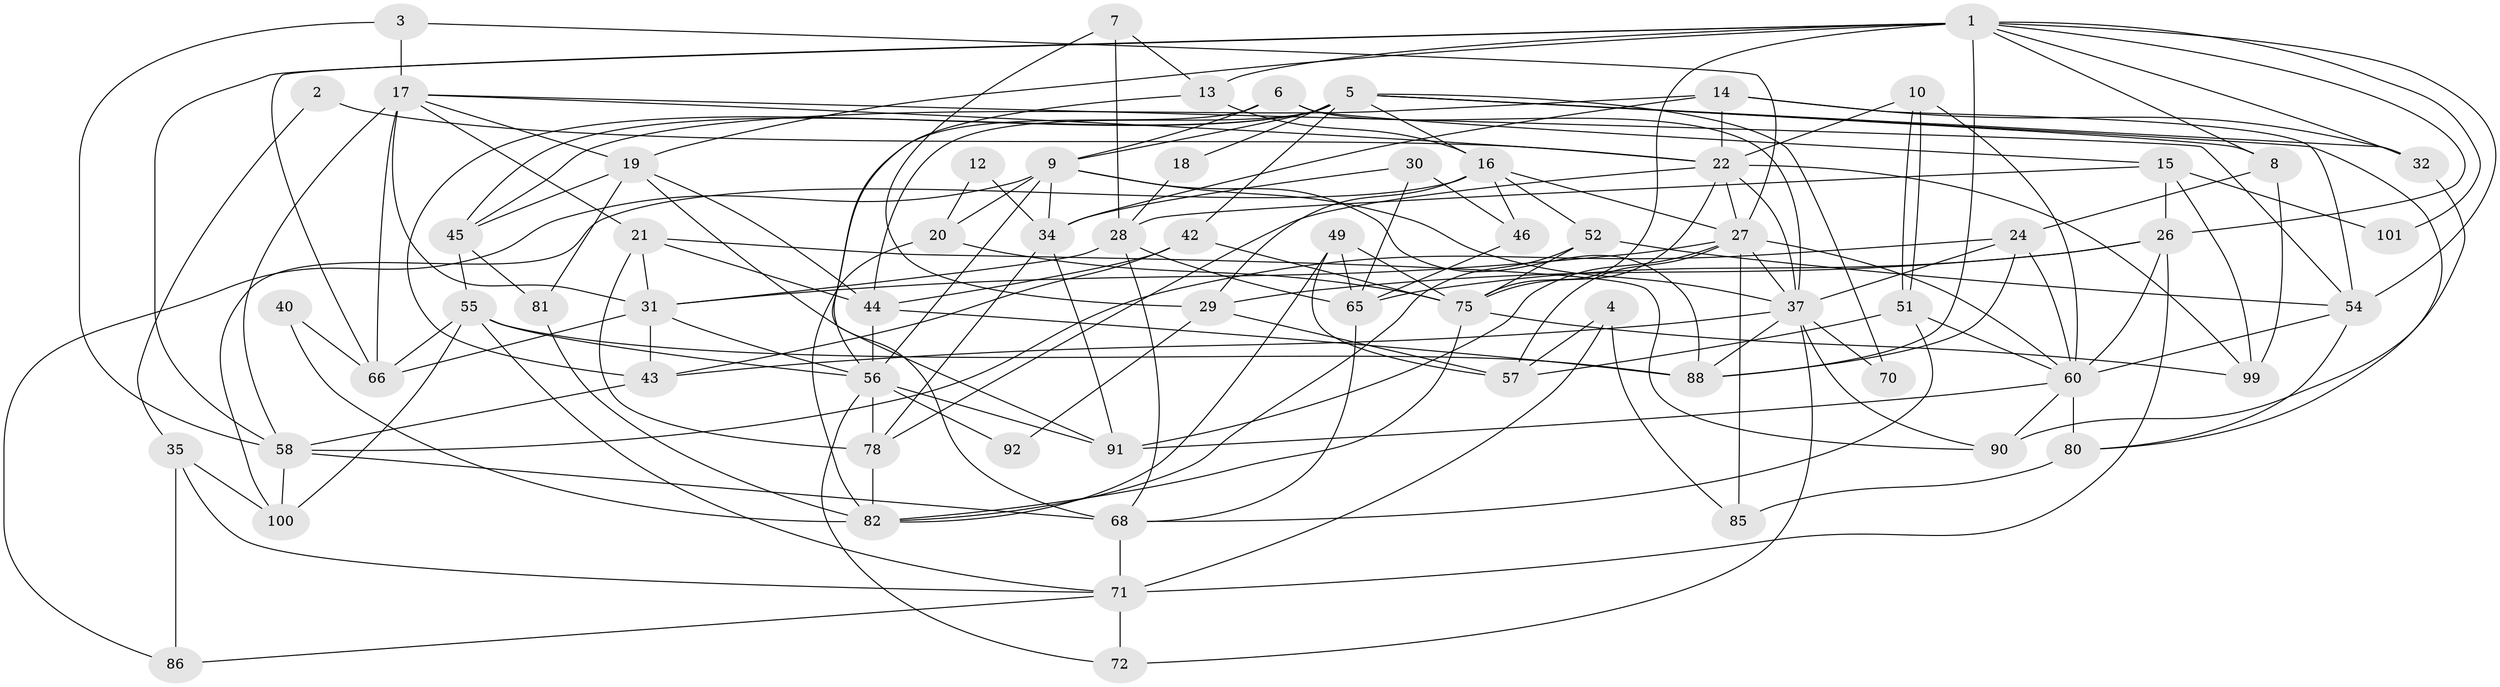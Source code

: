 // original degree distribution, {10: 0.009174311926605505, 2: 0.1651376146788991, 3: 0.23853211009174313, 7: 0.045871559633027525, 4: 0.26605504587155965, 5: 0.1926605504587156, 6: 0.07339449541284404, 8: 0.009174311926605505}
// Generated by graph-tools (version 1.1) at 2025/41/03/06/25 10:41:57]
// undirected, 67 vertices, 172 edges
graph export_dot {
graph [start="1"]
  node [color=gray90,style=filled];
  1 [super="+61"];
  2;
  3;
  4 [super="+97"];
  5 [super="+48"];
  6 [super="+59"];
  7;
  8 [super="+11"];
  9 [super="+36"];
  10 [super="+83"];
  12;
  13;
  14 [super="+39"];
  15;
  16 [super="+38"];
  17 [super="+23"];
  18;
  19 [super="+69"];
  20 [super="+84"];
  21 [super="+96"];
  22 [super="+47"];
  24 [super="+25"];
  26 [super="+63"];
  27 [super="+67"];
  28 [super="+95"];
  29 [super="+41"];
  30;
  31 [super="+33"];
  32 [super="+74"];
  34 [super="+53"];
  35;
  37 [super="+73"];
  40;
  42;
  43 [super="+50"];
  44 [super="+62"];
  45;
  46;
  49;
  51 [super="+87"];
  52;
  54 [super="+89"];
  55 [super="+64"];
  56 [super="+79"];
  57;
  58 [super="+103"];
  60 [super="+77"];
  65 [super="+76"];
  66 [super="+102"];
  68 [super="+94"];
  70;
  71 [super="+98"];
  72;
  75 [super="+108"];
  78;
  80 [super="+104"];
  81;
  82 [super="+107"];
  85 [super="+109"];
  86;
  88 [super="+93"];
  90;
  91 [super="+106"];
  92;
  99;
  100 [super="+105"];
  101;
  1 -- 13;
  1 -- 19;
  1 -- 58;
  1 -- 75;
  1 -- 101;
  1 -- 54;
  1 -- 26;
  1 -- 66;
  1 -- 8;
  1 -- 88;
  1 -- 32;
  2 -- 35;
  2 -- 22;
  3 -- 58;
  3 -- 17;
  3 -- 27;
  4 -- 57;
  4 -- 71;
  4 -- 85;
  5 -- 44;
  5 -- 45;
  5 -- 42;
  5 -- 70;
  5 -- 80;
  5 -- 16;
  5 -- 18;
  5 -- 8;
  5 -- 43;
  5 -- 9;
  5 -- 32;
  6 -- 9;
  6 -- 37;
  6 -- 15;
  6 -- 56;
  7 -- 29;
  7 -- 13;
  7 -- 28;
  8 -- 99;
  8 -- 24;
  9 -- 34;
  9 -- 20;
  9 -- 37;
  9 -- 86;
  9 -- 56;
  9 -- 88;
  10 -- 51;
  10 -- 51;
  10 -- 22;
  10 -- 60;
  12 -- 20;
  12 -- 34;
  13 -- 16;
  13 -- 91;
  14 -- 22;
  14 -- 54;
  14 -- 45;
  14 -- 34;
  14 -- 32;
  15 -- 99;
  15 -- 101;
  15 -- 26;
  15 -- 28;
  16 -- 52;
  16 -- 27;
  16 -- 29;
  16 -- 100;
  16 -- 46;
  17 -- 22;
  17 -- 54;
  17 -- 58;
  17 -- 19;
  17 -- 21;
  17 -- 66;
  17 -- 31;
  18 -- 28;
  19 -- 44;
  19 -- 81;
  19 -- 45;
  19 -- 68;
  20 -- 82;
  20 -- 75;
  21 -- 44;
  21 -- 78;
  21 -- 90;
  21 -- 31;
  22 -- 37;
  22 -- 27;
  22 -- 99;
  22 -- 78;
  22 -- 75;
  24 -- 60;
  24 -- 37;
  24 -- 88;
  24 -- 58;
  26 -- 60;
  26 -- 29;
  26 -- 65;
  26 -- 71;
  27 -- 37;
  27 -- 85 [weight=2];
  27 -- 91;
  27 -- 57;
  27 -- 31;
  27 -- 60;
  28 -- 65;
  28 -- 68;
  28 -- 31;
  29 -- 57;
  29 -- 92;
  30 -- 46;
  30 -- 34;
  30 -- 65;
  31 -- 43;
  31 -- 66;
  31 -- 56;
  32 -- 90;
  34 -- 78;
  34 -- 91;
  35 -- 71;
  35 -- 86;
  35 -- 100;
  37 -- 72;
  37 -- 70;
  37 -- 90;
  37 -- 43;
  37 -- 88;
  40 -- 66;
  40 -- 82;
  42 -- 43;
  42 -- 44;
  42 -- 75;
  43 -- 58;
  44 -- 56;
  44 -- 88;
  45 -- 55;
  45 -- 81;
  46 -- 65;
  49 -- 75;
  49 -- 57;
  49 -- 82;
  49 -- 65;
  51 -- 57;
  51 -- 68;
  51 -- 60;
  52 -- 75;
  52 -- 54;
  52 -- 82;
  54 -- 60;
  54 -- 80;
  55 -- 100;
  55 -- 66;
  55 -- 71;
  55 -- 88;
  55 -- 56;
  56 -- 78;
  56 -- 72;
  56 -- 92;
  56 -- 91;
  58 -- 100;
  58 -- 68;
  60 -- 90;
  60 -- 80 [weight=2];
  60 -- 91;
  65 -- 68;
  68 -- 71 [weight=2];
  71 -- 72;
  71 -- 86;
  75 -- 99;
  75 -- 82;
  78 -- 82;
  80 -- 85;
  81 -- 82;
}
